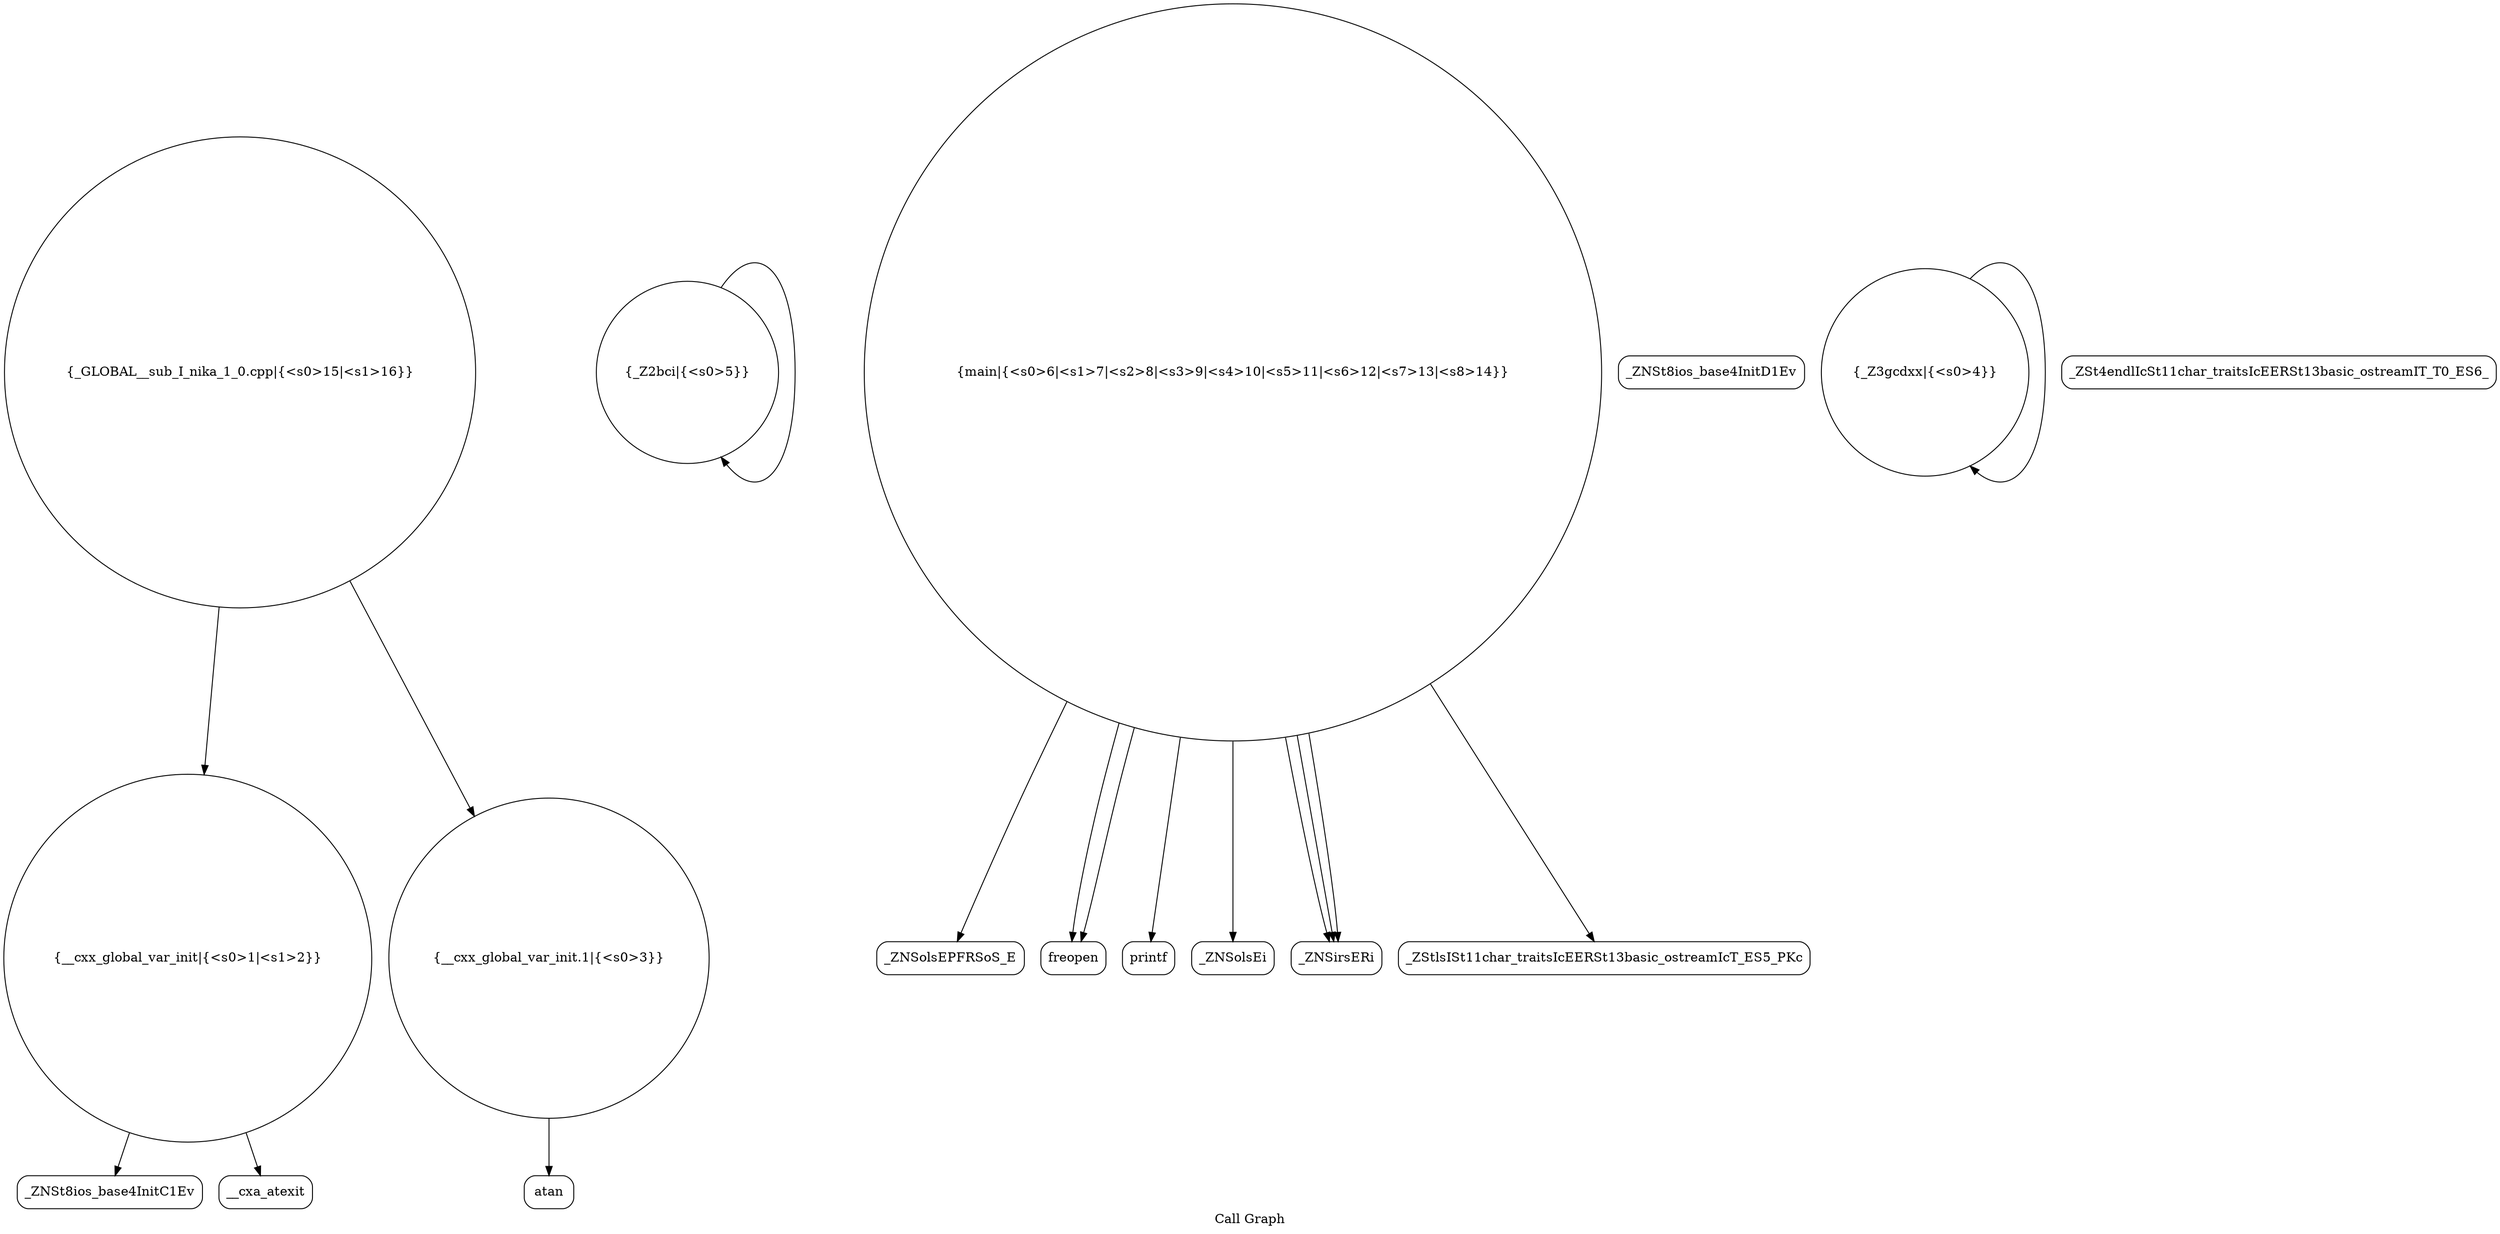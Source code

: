 digraph "Call Graph" {
	label="Call Graph";

	Node0x56452bdf58f0 [shape=record,shape=circle,label="{__cxx_global_var_init|{<s0>1|<s1>2}}"];
	Node0x56452bdf58f0:s0 -> Node0x56452bdf5d80[color=black];
	Node0x56452bdf58f0:s1 -> Node0x56452bdf5e80[color=black];
	Node0x56452bdf6080 [shape=record,shape=circle,label="{_Z2bci|{<s0>5}}"];
	Node0x56452bdf6080:s0 -> Node0x56452bdf6080[color=black];
	Node0x56452bdf6400 [shape=record,shape=Mrecord,label="{_ZNSolsEPFRSoS_E}"];
	Node0x56452bdf5e00 [shape=record,shape=Mrecord,label="{_ZNSt8ios_base4InitD1Ev}"];
	Node0x56452bdf6180 [shape=record,shape=Mrecord,label="{freopen}"];
	Node0x56452bdf6500 [shape=record,shape=circle,label="{_GLOBAL__sub_I_nika_1_0.cpp|{<s0>15|<s1>16}}"];
	Node0x56452bdf6500:s0 -> Node0x56452bdf58f0[color=black];
	Node0x56452bdf6500:s1 -> Node0x56452bdf5f00[color=black];
	Node0x56452bdf5f00 [shape=record,shape=circle,label="{__cxx_global_var_init.1|{<s0>3}}"];
	Node0x56452bdf5f00:s0 -> Node0x56452bdf5f80[color=black];
	Node0x56452bdf6280 [shape=record,shape=Mrecord,label="{printf}"];
	Node0x56452bdf6000 [shape=record,shape=circle,label="{_Z3gcdxx|{<s0>4}}"];
	Node0x56452bdf6000:s0 -> Node0x56452bdf6000[color=black];
	Node0x56452bdf6380 [shape=record,shape=Mrecord,label="{_ZNSolsEi}"];
	Node0x56452bdf5d80 [shape=record,shape=Mrecord,label="{_ZNSt8ios_base4InitC1Ev}"];
	Node0x56452bdf6100 [shape=record,shape=circle,label="{main|{<s0>6|<s1>7|<s2>8|<s3>9|<s4>10|<s5>11|<s6>12|<s7>13|<s8>14}}"];
	Node0x56452bdf6100:s0 -> Node0x56452bdf6180[color=black];
	Node0x56452bdf6100:s1 -> Node0x56452bdf6180[color=black];
	Node0x56452bdf6100:s2 -> Node0x56452bdf6200[color=black];
	Node0x56452bdf6100:s3 -> Node0x56452bdf6200[color=black];
	Node0x56452bdf6100:s4 -> Node0x56452bdf6200[color=black];
	Node0x56452bdf6100:s5 -> Node0x56452bdf6280[color=black];
	Node0x56452bdf6100:s6 -> Node0x56452bdf6300[color=black];
	Node0x56452bdf6100:s7 -> Node0x56452bdf6380[color=black];
	Node0x56452bdf6100:s8 -> Node0x56452bdf6400[color=black];
	Node0x56452bdf6480 [shape=record,shape=Mrecord,label="{_ZSt4endlIcSt11char_traitsIcEERSt13basic_ostreamIT_T0_ES6_}"];
	Node0x56452bdf5e80 [shape=record,shape=Mrecord,label="{__cxa_atexit}"];
	Node0x56452bdf6200 [shape=record,shape=Mrecord,label="{_ZNSirsERi}"];
	Node0x56452bdf5f80 [shape=record,shape=Mrecord,label="{atan}"];
	Node0x56452bdf6300 [shape=record,shape=Mrecord,label="{_ZStlsISt11char_traitsIcEERSt13basic_ostreamIcT_ES5_PKc}"];
}
